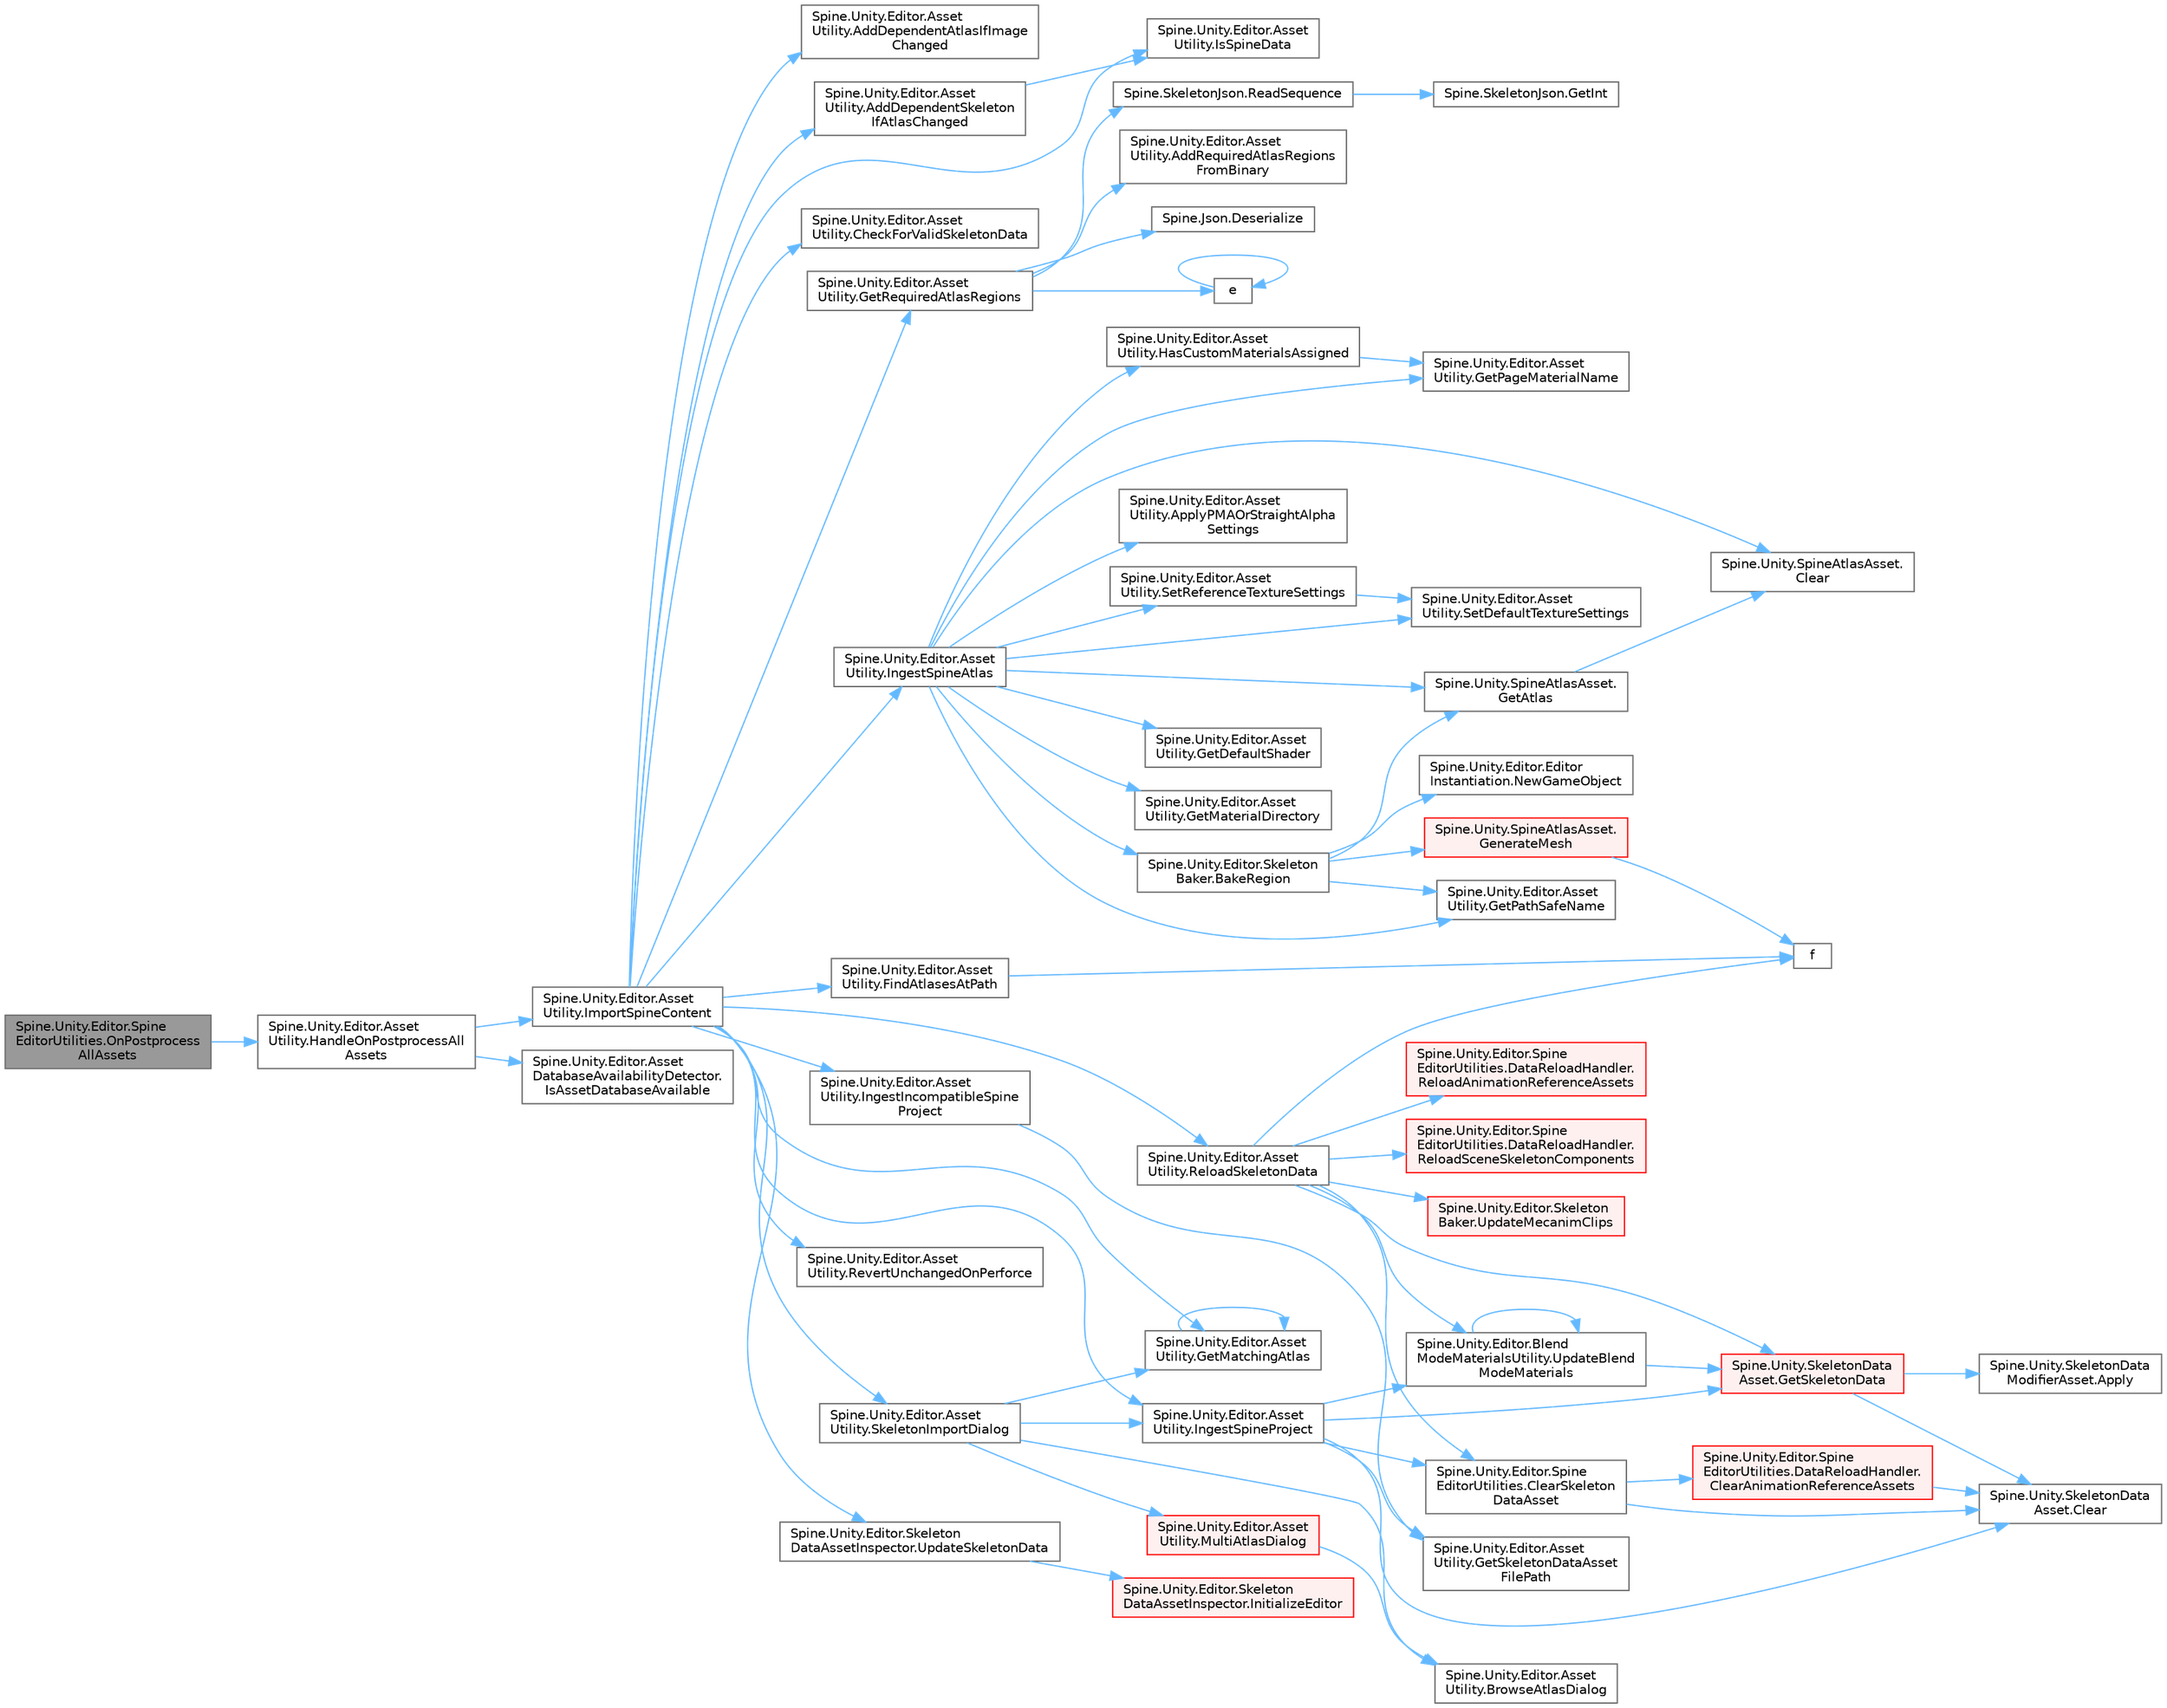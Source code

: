digraph "Spine.Unity.Editor.SpineEditorUtilities.OnPostprocessAllAssets"
{
 // LATEX_PDF_SIZE
  bgcolor="transparent";
  edge [fontname=Helvetica,fontsize=10,labelfontname=Helvetica,labelfontsize=10];
  node [fontname=Helvetica,fontsize=10,shape=box,height=0.2,width=0.4];
  rankdir="LR";
  Node1 [id="Node000001",label="Spine.Unity.Editor.Spine\lEditorUtilities.OnPostprocess\lAllAssets",height=0.2,width=0.4,color="gray40", fillcolor="grey60", style="filled", fontcolor="black",tooltip=" "];
  Node1 -> Node2 [id="edge1_Node000001_Node000002",color="steelblue1",style="solid",tooltip=" "];
  Node2 [id="Node000002",label="Spine.Unity.Editor.Asset\lUtility.HandleOnPostprocessAll\lAssets",height=0.2,width=0.4,color="grey40", fillcolor="white", style="filled",URL="$class_spine_1_1_unity_1_1_editor_1_1_asset_utility.html#a2e504a5ba60480de0b90eeec2d57eca5",tooltip=" "];
  Node2 -> Node3 [id="edge2_Node000002_Node000003",color="steelblue1",style="solid",tooltip=" "];
  Node3 [id="Node000003",label="Spine.Unity.Editor.Asset\lUtility.ImportSpineContent",height=0.2,width=0.4,color="grey40", fillcolor="white", style="filled",URL="$class_spine_1_1_unity_1_1_editor_1_1_asset_utility.html#a129399d9694a702946a53beeb24c0f84",tooltip=" "];
  Node3 -> Node4 [id="edge3_Node000003_Node000004",color="steelblue1",style="solid",tooltip=" "];
  Node4 [id="Node000004",label="Spine.Unity.Editor.Asset\lUtility.AddDependentAtlasIfImage\lChanged",height=0.2,width=0.4,color="grey40", fillcolor="white", style="filled",URL="$class_spine_1_1_unity_1_1_editor_1_1_asset_utility.html#a00f952b544fa33c3c715243827ffa5f6",tooltip=" "];
  Node3 -> Node5 [id="edge4_Node000003_Node000005",color="steelblue1",style="solid",tooltip=" "];
  Node5 [id="Node000005",label="Spine.Unity.Editor.Asset\lUtility.AddDependentSkeleton\lIfAtlasChanged",height=0.2,width=0.4,color="grey40", fillcolor="white", style="filled",URL="$class_spine_1_1_unity_1_1_editor_1_1_asset_utility.html#a76d6a12def1fa2dac25d42b450e1a4fa",tooltip=" "];
  Node5 -> Node6 [id="edge5_Node000005_Node000006",color="steelblue1",style="solid",tooltip=" "];
  Node6 [id="Node000006",label="Spine.Unity.Editor.Asset\lUtility.IsSpineData",height=0.2,width=0.4,color="grey40", fillcolor="white", style="filled",URL="$class_spine_1_1_unity_1_1_editor_1_1_asset_utility.html#a5493c1798919ca8a194431e6530df4ba",tooltip=" "];
  Node3 -> Node7 [id="edge6_Node000003_Node000007",color="steelblue1",style="solid",tooltip=" "];
  Node7 [id="Node000007",label="Spine.Unity.Editor.Asset\lUtility.CheckForValidSkeletonData",height=0.2,width=0.4,color="grey40", fillcolor="white", style="filled",URL="$class_spine_1_1_unity_1_1_editor_1_1_asset_utility.html#ad1d5d96d5473c0c9556a849b60f811df",tooltip=" "];
  Node3 -> Node8 [id="edge7_Node000003_Node000008",color="steelblue1",style="solid",tooltip=" "];
  Node8 [id="Node000008",label="Spine.Unity.Editor.Asset\lUtility.FindAtlasesAtPath",height=0.2,width=0.4,color="grey40", fillcolor="white", style="filled",URL="$class_spine_1_1_unity_1_1_editor_1_1_asset_utility.html#aac219153dc439732e1287623d2606a3b",tooltip=" "];
  Node8 -> Node9 [id="edge8_Node000008_Node000009",color="steelblue1",style="solid",tooltip=" "];
  Node9 [id="Node000009",label="f",height=0.2,width=0.4,color="grey40", fillcolor="white", style="filled",URL="$cxx11__tensor__map_8cpp.html#a7f507fea02198f6cb81c86640c7b1a4e",tooltip=" "];
  Node3 -> Node10 [id="edge9_Node000003_Node000010",color="steelblue1",style="solid",tooltip=" "];
  Node10 [id="Node000010",label="Spine.Unity.Editor.Asset\lUtility.GetMatchingAtlas",height=0.2,width=0.4,color="grey40", fillcolor="white", style="filled",URL="$class_spine_1_1_unity_1_1_editor_1_1_asset_utility.html#aea721228def0c83ad4f8e5427de1558d",tooltip=" "];
  Node10 -> Node10 [id="edge10_Node000010_Node000010",color="steelblue1",style="solid",tooltip=" "];
  Node3 -> Node11 [id="edge11_Node000003_Node000011",color="steelblue1",style="solid",tooltip=" "];
  Node11 [id="Node000011",label="Spine.Unity.Editor.Asset\lUtility.GetRequiredAtlasRegions",height=0.2,width=0.4,color="grey40", fillcolor="white", style="filled",URL="$class_spine_1_1_unity_1_1_editor_1_1_asset_utility.html#ab2330f779e34bc3046d8343f9ed9cbaf",tooltip=" "];
  Node11 -> Node12 [id="edge12_Node000011_Node000012",color="steelblue1",style="solid",tooltip=" "];
  Node12 [id="Node000012",label="Spine.Unity.Editor.Asset\lUtility.AddRequiredAtlasRegions\lFromBinary",height=0.2,width=0.4,color="grey40", fillcolor="white", style="filled",URL="$class_spine_1_1_unity_1_1_editor_1_1_asset_utility.html#a9f1fc8b32fcfffd2f05824dc84e20b71",tooltip=" "];
  Node11 -> Node13 [id="edge13_Node000011_Node000013",color="steelblue1",style="solid",tooltip=" "];
  Node13 [id="Node000013",label="Spine.Json.Deserialize",height=0.2,width=0.4,color="grey40", fillcolor="white", style="filled",URL="$class_spine_1_1_json.html#af98b2062414586e649da25e7db85b3b6",tooltip=" "];
  Node11 -> Node14 [id="edge14_Node000011_Node000014",color="steelblue1",style="solid",tooltip=" "];
  Node14 [id="Node000014",label="e",height=0.2,width=0.4,color="grey40", fillcolor="white", style="filled",URL="$_cwise__array__power__array_8cpp.html#a9cb86ff854760bf91a154f2724a9101d",tooltip=" "];
  Node14 -> Node14 [id="edge15_Node000014_Node000014",color="steelblue1",style="solid",tooltip=" "];
  Node11 -> Node15 [id="edge16_Node000011_Node000015",color="steelblue1",style="solid",tooltip=" "];
  Node15 [id="Node000015",label="Spine.SkeletonJson.ReadSequence",height=0.2,width=0.4,color="grey40", fillcolor="white", style="filled",URL="$class_spine_1_1_skeleton_json.html#a7d53f4ff61cedf159c4eb87a68856e54",tooltip=" "];
  Node15 -> Node16 [id="edge17_Node000015_Node000016",color="steelblue1",style="solid",tooltip=" "];
  Node16 [id="Node000016",label="Spine.SkeletonJson.GetInt",height=0.2,width=0.4,color="grey40", fillcolor="white", style="filled",URL="$class_spine_1_1_skeleton_json.html#a250a6d602dc595a6c13055c6e7f3b532",tooltip=" "];
  Node3 -> Node17 [id="edge18_Node000003_Node000017",color="steelblue1",style="solid",tooltip=" "];
  Node17 [id="Node000017",label="Spine.Unity.Editor.Asset\lUtility.IngestIncompatibleSpine\lProject",height=0.2,width=0.4,color="grey40", fillcolor="white", style="filled",URL="$class_spine_1_1_unity_1_1_editor_1_1_asset_utility.html#a5a52499fd0dd579be9ac059bc4f4a0ff",tooltip=" "];
  Node17 -> Node18 [id="edge19_Node000017_Node000018",color="steelblue1",style="solid",tooltip=" "];
  Node18 [id="Node000018",label="Spine.Unity.Editor.Asset\lUtility.GetSkeletonDataAsset\lFilePath",height=0.2,width=0.4,color="grey40", fillcolor="white", style="filled",URL="$class_spine_1_1_unity_1_1_editor_1_1_asset_utility.html#ae05677a71eb22c9e4ba383ec991b0884",tooltip=" "];
  Node3 -> Node19 [id="edge20_Node000003_Node000019",color="steelblue1",style="solid",tooltip=" "];
  Node19 [id="Node000019",label="Spine.Unity.Editor.Asset\lUtility.IngestSpineAtlas",height=0.2,width=0.4,color="grey40", fillcolor="white", style="filled",URL="$class_spine_1_1_unity_1_1_editor_1_1_asset_utility.html#abb2b0268085ed60dc8fa79dad63b2612",tooltip=" "];
  Node19 -> Node20 [id="edge21_Node000019_Node000020",color="steelblue1",style="solid",tooltip=" "];
  Node20 [id="Node000020",label="Spine.Unity.Editor.Asset\lUtility.ApplyPMAOrStraightAlpha\lSettings",height=0.2,width=0.4,color="grey40", fillcolor="white", style="filled",URL="$class_spine_1_1_unity_1_1_editor_1_1_asset_utility.html#aaba77b5d4db09cdc9b97151861b5afd3",tooltip=" "];
  Node19 -> Node21 [id="edge22_Node000019_Node000021",color="steelblue1",style="solid",tooltip=" "];
  Node21 [id="Node000021",label="Spine.Unity.Editor.Skeleton\lBaker.BakeRegion",height=0.2,width=0.4,color="grey40", fillcolor="white", style="filled",URL="$class_spine_1_1_unity_1_1_editor_1_1_skeleton_baker.html#a7e5ffc84e22db43b94dcff0babe25943",tooltip=" "];
  Node21 -> Node22 [id="edge23_Node000021_Node000022",color="steelblue1",style="solid",tooltip=" "];
  Node22 [id="Node000022",label="Spine.Unity.SpineAtlasAsset.\lGenerateMesh",height=0.2,width=0.4,color="red", fillcolor="#FFF0F0", style="filled",URL="$class_spine_1_1_unity_1_1_spine_atlas_asset.html#ab797955cf5712423afc0d62bc789f6c1",tooltip=" "];
  Node22 -> Node9 [id="edge24_Node000022_Node000009",color="steelblue1",style="solid",tooltip=" "];
  Node21 -> Node25 [id="edge25_Node000021_Node000025",color="steelblue1",style="solid",tooltip=" "];
  Node25 [id="Node000025",label="Spine.Unity.SpineAtlasAsset.\lGetAtlas",height=0.2,width=0.4,color="grey40", fillcolor="white", style="filled",URL="$class_spine_1_1_unity_1_1_spine_atlas_asset.html#a4d864ed90c7050dc5a3e26676b275334",tooltip="The atlas or null if it could not be loaded."];
  Node25 -> Node26 [id="edge26_Node000025_Node000026",color="steelblue1",style="solid",tooltip=" "];
  Node26 [id="Node000026",label="Spine.Unity.SpineAtlasAsset.\lClear",height=0.2,width=0.4,color="grey40", fillcolor="white", style="filled",URL="$class_spine_1_1_unity_1_1_spine_atlas_asset.html#a82399110815f64282fb2ee8a24f1b355",tooltip=" "];
  Node21 -> Node27 [id="edge27_Node000021_Node000027",color="steelblue1",style="solid",tooltip=" "];
  Node27 [id="Node000027",label="Spine.Unity.Editor.Asset\lUtility.GetPathSafeName",height=0.2,width=0.4,color="grey40", fillcolor="white", style="filled",URL="$class_spine_1_1_unity_1_1_editor_1_1_asset_utility.html#af64fdc27618f76c849ddabd85d7ad037",tooltip=" "];
  Node21 -> Node28 [id="edge28_Node000021_Node000028",color="steelblue1",style="solid",tooltip=" "];
  Node28 [id="Node000028",label="Spine.Unity.Editor.Editor\lInstantiation.NewGameObject",height=0.2,width=0.4,color="grey40", fillcolor="white", style="filled",URL="$class_spine_1_1_unity_1_1_editor_1_1_editor_instantiation.html#ab2a61f192acfedc848a7d49452f99dc9",tooltip="Handles creating a new GameObject in the Unity Editor. This uses the new ObjectFactory API where appl..."];
  Node19 -> Node26 [id="edge29_Node000019_Node000026",color="steelblue1",style="solid",tooltip=" "];
  Node19 -> Node25 [id="edge30_Node000019_Node000025",color="steelblue1",style="solid",tooltip=" "];
  Node19 -> Node29 [id="edge31_Node000019_Node000029",color="steelblue1",style="solid",tooltip=" "];
  Node29 [id="Node000029",label="Spine.Unity.Editor.Asset\lUtility.GetDefaultShader",height=0.2,width=0.4,color="grey40", fillcolor="white", style="filled",URL="$class_spine_1_1_unity_1_1_editor_1_1_asset_utility.html#a54c5c1e106cd174eb4842313b1b4d68c",tooltip=" "];
  Node19 -> Node30 [id="edge32_Node000019_Node000030",color="steelblue1",style="solid",tooltip=" "];
  Node30 [id="Node000030",label="Spine.Unity.Editor.Asset\lUtility.GetMaterialDirectory",height=0.2,width=0.4,color="grey40", fillcolor="white", style="filled",URL="$class_spine_1_1_unity_1_1_editor_1_1_asset_utility.html#a44f125caa19e215e349fba0ab5495201",tooltip=" "];
  Node19 -> Node31 [id="edge33_Node000019_Node000031",color="steelblue1",style="solid",tooltip=" "];
  Node31 [id="Node000031",label="Spine.Unity.Editor.Asset\lUtility.GetPageMaterialName",height=0.2,width=0.4,color="grey40", fillcolor="white", style="filled",URL="$class_spine_1_1_unity_1_1_editor_1_1_asset_utility.html#a47d710b85ebfbbad9d300eceb5de1828",tooltip=" "];
  Node19 -> Node27 [id="edge34_Node000019_Node000027",color="steelblue1",style="solid",tooltip=" "];
  Node19 -> Node32 [id="edge35_Node000019_Node000032",color="steelblue1",style="solid",tooltip=" "];
  Node32 [id="Node000032",label="Spine.Unity.Editor.Asset\lUtility.HasCustomMaterialsAssigned",height=0.2,width=0.4,color="grey40", fillcolor="white", style="filled",URL="$class_spine_1_1_unity_1_1_editor_1_1_asset_utility.html#acb8ae20b06e707cdd38009a0bdcd8a6f",tooltip=" "];
  Node32 -> Node31 [id="edge36_Node000032_Node000031",color="steelblue1",style="solid",tooltip=" "];
  Node19 -> Node33 [id="edge37_Node000019_Node000033",color="steelblue1",style="solid",tooltip=" "];
  Node33 [id="Node000033",label="Spine.Unity.Editor.Asset\lUtility.SetDefaultTextureSettings",height=0.2,width=0.4,color="grey40", fillcolor="white", style="filled",URL="$class_spine_1_1_unity_1_1_editor_1_1_asset_utility.html#ad930bdd8f9dbda43ca7b16ba764763e6",tooltip=" "];
  Node19 -> Node34 [id="edge38_Node000019_Node000034",color="steelblue1",style="solid",tooltip=" "];
  Node34 [id="Node000034",label="Spine.Unity.Editor.Asset\lUtility.SetReferenceTextureSettings",height=0.2,width=0.4,color="grey40", fillcolor="white", style="filled",URL="$class_spine_1_1_unity_1_1_editor_1_1_asset_utility.html#a70ac607cca8e3c7893601b9a334ea607",tooltip=" "];
  Node34 -> Node33 [id="edge39_Node000034_Node000033",color="steelblue1",style="solid",tooltip=" "];
  Node3 -> Node35 [id="edge40_Node000003_Node000035",color="steelblue1",style="solid",tooltip=" "];
  Node35 [id="Node000035",label="Spine.Unity.Editor.Asset\lUtility.IngestSpineProject",height=0.2,width=0.4,color="grey40", fillcolor="white", style="filled",URL="$class_spine_1_1_unity_1_1_editor_1_1_asset_utility.html#a33ee172711b75740992b7e7a721e2410",tooltip=" "];
  Node35 -> Node36 [id="edge41_Node000035_Node000036",color="steelblue1",style="solid",tooltip=" "];
  Node36 [id="Node000036",label="Spine.Unity.SkeletonData\lAsset.Clear",height=0.2,width=0.4,color="grey40", fillcolor="white", style="filled",URL="$class_spine_1_1_unity_1_1_skeleton_data_asset.html#a0609f106c8b6f209cdcc696dc7ef5361",tooltip="Clears the loaded SkeletonData and AnimationStateData. Use this to force a reload for the next time G..."];
  Node35 -> Node37 [id="edge42_Node000035_Node000037",color="steelblue1",style="solid",tooltip=" "];
  Node37 [id="Node000037",label="Spine.Unity.Editor.Spine\lEditorUtilities.ClearSkeleton\lDataAsset",height=0.2,width=0.4,color="grey40", fillcolor="white", style="filled",URL="$class_spine_1_1_unity_1_1_editor_1_1_spine_editor_utilities.html#aae92ccf04c1d0144da4b35d9cecb6e32",tooltip=" "];
  Node37 -> Node36 [id="edge43_Node000037_Node000036",color="steelblue1",style="solid",tooltip=" "];
  Node37 -> Node38 [id="edge44_Node000037_Node000038",color="steelblue1",style="solid",tooltip=" "];
  Node38 [id="Node000038",label="Spine.Unity.Editor.Spine\lEditorUtilities.DataReloadHandler.\lClearAnimationReferenceAssets",height=0.2,width=0.4,color="red", fillcolor="#FFF0F0", style="filled",URL="$class_spine_1_1_unity_1_1_editor_1_1_spine_editor_utilities_1_1_data_reload_handler.html#ac244b11c9d7449ade8c7864d3e2fd436",tooltip=" "];
  Node38 -> Node36 [id="edge45_Node000038_Node000036",color="steelblue1",style="solid",tooltip=" "];
  Node35 -> Node41 [id="edge46_Node000035_Node000041",color="steelblue1",style="solid",tooltip=" "];
  Node41 [id="Node000041",label="Spine.Unity.SkeletonData\lAsset.GetSkeletonData",height=0.2,width=0.4,color="red", fillcolor="#FFF0F0", style="filled",URL="$class_spine_1_1_unity_1_1_skeleton_data_asset.html#a2b0df38bd74c1b464ed8543f72c7fd4e",tooltip="Loads, caches and returns the SkeletonData from the skeleton data file. Returns the cached SkeletonDa..."];
  Node41 -> Node42 [id="edge47_Node000041_Node000042",color="steelblue1",style="solid",tooltip=" "];
  Node42 [id="Node000042",label="Spine.Unity.SkeletonData\lModifierAsset.Apply",height=0.2,width=0.4,color="grey40", fillcolor="white", style="filled",URL="$class_spine_1_1_unity_1_1_skeleton_data_modifier_asset.html#a09f330e2137df124acf2ed48946312ba",tooltip=" "];
  Node41 -> Node36 [id="edge48_Node000041_Node000036",color="steelblue1",style="solid",tooltip=" "];
  Node35 -> Node18 [id="edge49_Node000035_Node000018",color="steelblue1",style="solid",tooltip=" "];
  Node35 -> Node50 [id="edge50_Node000035_Node000050",color="steelblue1",style="solid",tooltip=" "];
  Node50 [id="Node000050",label="Spine.Unity.Editor.Blend\lModeMaterialsUtility.UpdateBlend\lModeMaterials",height=0.2,width=0.4,color="grey40", fillcolor="white", style="filled",URL="$class_spine_1_1_unity_1_1_editor_1_1_blend_mode_materials_utility.html#a6ba705969a356a07623ded4f7284a94c",tooltip=" "];
  Node50 -> Node41 [id="edge51_Node000050_Node000041",color="steelblue1",style="solid",tooltip=" "];
  Node50 -> Node50 [id="edge52_Node000050_Node000050",color="steelblue1",style="solid",tooltip=" "];
  Node3 -> Node6 [id="edge53_Node000003_Node000006",color="steelblue1",style="solid",tooltip=" "];
  Node3 -> Node51 [id="edge54_Node000003_Node000051",color="steelblue1",style="solid",tooltip=" "];
  Node51 [id="Node000051",label="Spine.Unity.Editor.Asset\lUtility.ReloadSkeletonData",height=0.2,width=0.4,color="grey40", fillcolor="white", style="filled",URL="$class_spine_1_1_unity_1_1_editor_1_1_asset_utility.html#a1f0cec794d606d403d5066600ff07b2d",tooltip=" "];
  Node51 -> Node37 [id="edge55_Node000051_Node000037",color="steelblue1",style="solid",tooltip=" "];
  Node51 -> Node9 [id="edge56_Node000051_Node000009",color="steelblue1",style="solid",tooltip=" "];
  Node51 -> Node41 [id="edge57_Node000051_Node000041",color="steelblue1",style="solid",tooltip=" "];
  Node51 -> Node52 [id="edge58_Node000051_Node000052",color="steelblue1",style="solid",tooltip=" "];
  Node52 [id="Node000052",label="Spine.Unity.Editor.Spine\lEditorUtilities.DataReloadHandler.\lReloadAnimationReferenceAssets",height=0.2,width=0.4,color="red", fillcolor="#FFF0F0", style="filled",URL="$class_spine_1_1_unity_1_1_editor_1_1_spine_editor_utilities_1_1_data_reload_handler.html#a239f9dec03306653aa9132aae1703cec",tooltip=" "];
  Node51 -> Node53 [id="edge59_Node000051_Node000053",color="steelblue1",style="solid",tooltip=" "];
  Node53 [id="Node000053",label="Spine.Unity.Editor.Spine\lEditorUtilities.DataReloadHandler.\lReloadSceneSkeletonComponents",height=0.2,width=0.4,color="red", fillcolor="#FFF0F0", style="filled",URL="$class_spine_1_1_unity_1_1_editor_1_1_spine_editor_utilities_1_1_data_reload_handler.html#a37495a7861854dc65784523dc6b5a3b8",tooltip=" "];
  Node51 -> Node50 [id="edge60_Node000051_Node000050",color="steelblue1",style="solid",tooltip=" "];
  Node51 -> Node75 [id="edge61_Node000051_Node000075",color="steelblue1",style="solid",tooltip=" "];
  Node75 [id="Node000075",label="Spine.Unity.Editor.Skeleton\lBaker.UpdateMecanimClips",height=0.2,width=0.4,color="red", fillcolor="#FFF0F0", style="filled",URL="$class_spine_1_1_unity_1_1_editor_1_1_skeleton_baker.html#ad1cec465ac371a6c39e52ade018ca513",tooltip=" "];
  Node3 -> Node80 [id="edge62_Node000003_Node000080",color="steelblue1",style="solid",tooltip=" "];
  Node80 [id="Node000080",label="Spine.Unity.Editor.Asset\lUtility.RevertUnchangedOnPerforce",height=0.2,width=0.4,color="grey40", fillcolor="white", style="filled",URL="$class_spine_1_1_unity_1_1_editor_1_1_asset_utility.html#af17053f52e08a981dbf65ba7cd630bc2",tooltip="Prevents automatic check-out of unchanged, identically re-created assets (e.g. when re-imported) when..."];
  Node3 -> Node81 [id="edge63_Node000003_Node000081",color="steelblue1",style="solid",tooltip=" "];
  Node81 [id="Node000081",label="Spine.Unity.Editor.Asset\lUtility.SkeletonImportDialog",height=0.2,width=0.4,color="grey40", fillcolor="white", style="filled",URL="$class_spine_1_1_unity_1_1_editor_1_1_asset_utility.html#acb4edad5503559110a1d63c3828cb6e3",tooltip=" "];
  Node81 -> Node82 [id="edge64_Node000081_Node000082",color="steelblue1",style="solid",tooltip=" "];
  Node82 [id="Node000082",label="Spine.Unity.Editor.Asset\lUtility.BrowseAtlasDialog",height=0.2,width=0.4,color="grey40", fillcolor="white", style="filled",URL="$class_spine_1_1_unity_1_1_editor_1_1_asset_utility.html#a34b6f52476f892de847ca41600a10757",tooltip=" "];
  Node81 -> Node10 [id="edge65_Node000081_Node000010",color="steelblue1",style="solid",tooltip=" "];
  Node81 -> Node35 [id="edge66_Node000081_Node000035",color="steelblue1",style="solid",tooltip=" "];
  Node81 -> Node83 [id="edge67_Node000081_Node000083",color="steelblue1",style="solid",tooltip=" "];
  Node83 [id="Node000083",label="Spine.Unity.Editor.Asset\lUtility.MultiAtlasDialog",height=0.2,width=0.4,color="red", fillcolor="#FFF0F0", style="filled",URL="$class_spine_1_1_unity_1_1_editor_1_1_asset_utility.html#aacaf2000b03f5d3f980ea5c31a59907c",tooltip=" "];
  Node83 -> Node82 [id="edge68_Node000083_Node000082",color="steelblue1",style="solid",tooltip=" "];
  Node3 -> Node84 [id="edge69_Node000003_Node000084",color="steelblue1",style="solid",tooltip=" "];
  Node84 [id="Node000084",label="Spine.Unity.Editor.Skeleton\lDataAssetInspector.UpdateSkeletonData",height=0.2,width=0.4,color="grey40", fillcolor="white", style="filled",URL="$class_spine_1_1_unity_1_1_editor_1_1_skeleton_data_asset_inspector.html#a922116e312f5bd9dd372076dfc42683d",tooltip=" "];
  Node84 -> Node85 [id="edge70_Node000084_Node000085",color="steelblue1",style="solid",tooltip=" "];
  Node85 [id="Node000085",label="Spine.Unity.Editor.Skeleton\lDataAssetInspector.InitializeEditor",height=0.2,width=0.4,color="red", fillcolor="#FFF0F0", style="filled",URL="$class_spine_1_1_unity_1_1_editor_1_1_skeleton_data_asset_inspector.html#a6e1b3ce2a40f88bf0856de424487659d",tooltip=" "];
  Node2 -> Node152 [id="edge71_Node000002_Node000152",color="steelblue1",style="solid",tooltip=" "];
  Node152 [id="Node000152",label="Spine.Unity.Editor.Asset\lDatabaseAvailabilityDetector.\lIsAssetDatabaseAvailable",height=0.2,width=0.4,color="grey40", fillcolor="white", style="filled",URL="$class_spine_1_1_unity_1_1_editor_1_1_asset_database_availability_detector.html#aef932335c55e90656b58eb16538edd95",tooltip=" "];
}
